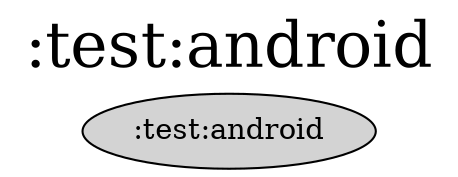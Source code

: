 digraph {
edge ["dir"="forward"]
graph ["dpi"="100","label"=":test:android","labelloc"="t","fontsize"="30","ranksep"="1.5","rankdir"="TB"]
node ["style"="filled"]
{
edge ["dir"="none"]
graph ["rank"="same"]
":test:android"
}
}
